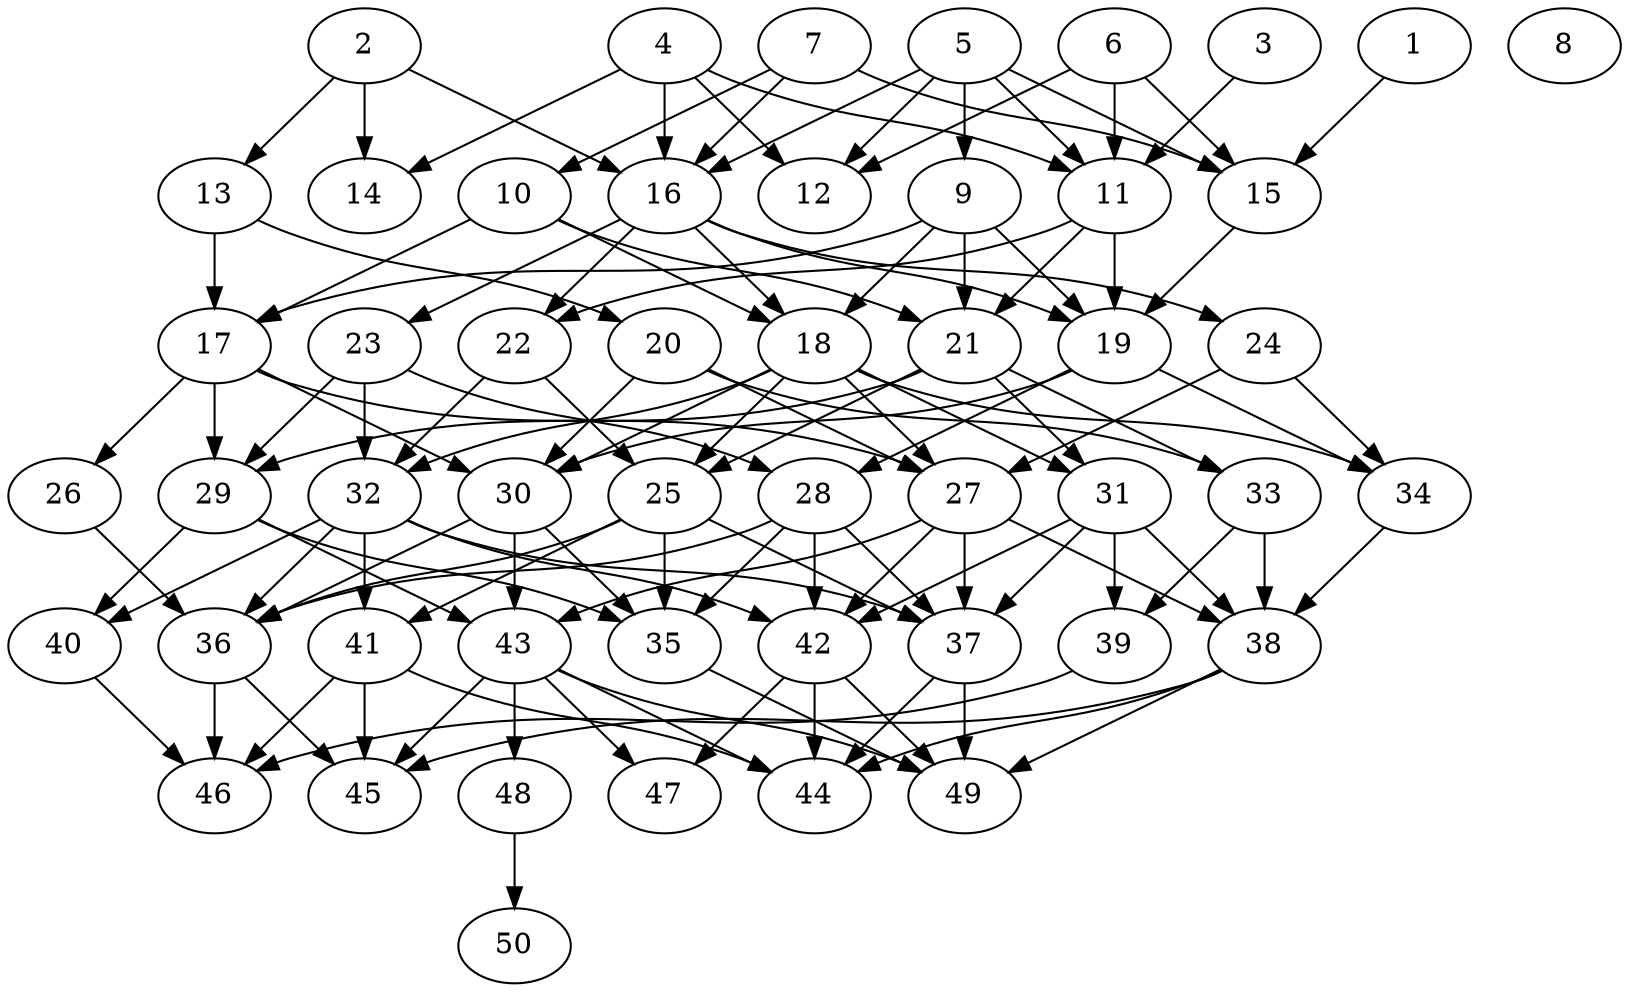 // DAG automatically generated by daggen at Fri Jul 29 10:10:30 2022
// ./daggen --dot -n 50 --ccr 0.5 --fat 0.5 --regular 0.5 --density 0.5 -o data/50/random_50_4.gv 
digraph G {
  1 [compute_size="4211822665", trans_size="348165", result_size="29696", ram="37019276",alpha="0.05"]
  1 -> 15 [size ="29696"]
  2 [compute_size="1413502620", trans_size="478818", result_size="70656", ram="49518096",alpha="0.06"]
  2 -> 13 [size ="70656"]
  2 -> 14 [size ="70656"]
  2 -> 16 [size ="70656"]
  3 [compute_size="487081428003", trans_size="320672", result_size="54272", ram="3311962",alpha="0.02"]
  3 -> 11 [size ="54272"]
  4 [compute_size="549755813888", trans_size="222948", result_size="91136", ram="8785781",alpha="0.00"]
  4 -> 11 [size ="91136"]
  4 -> 12 [size ="91136"]
  4 -> 14 [size ="91136"]
  4 -> 16 [size ="91136"]
  5 [compute_size="4776455034", trans_size="1023090", result_size="29696", ram="15435486",alpha="0.04"]
  5 -> 9 [size ="29696"]
  5 -> 11 [size ="29696"]
  5 -> 12 [size ="29696"]
  5 -> 15 [size ="29696"]
  5 -> 16 [size ="29696"]
  6 [compute_size="135918692871", trans_size="1019444", result_size="9216", ram="45820280",alpha="0.00"]
  6 -> 11 [size ="9216"]
  6 -> 12 [size ="9216"]
  6 -> 15 [size ="9216"]
  7 [compute_size="20378531128", trans_size="523989", result_size="91136", ram="26298530",alpha="0.15"]
  7 -> 10 [size ="91136"]
  7 -> 15 [size ="91136"]
  7 -> 16 [size ="91136"]
  8 [compute_size="123053314103", trans_size="809973", result_size="0", ram="49106048",alpha="0.11"]
  9 [compute_size="1073741824000", trans_size="473700", result_size="1024", ram="18916182",alpha="0.01"]
  9 -> 17 [size ="1024"]
  9 -> 18 [size ="1024"]
  9 -> 19 [size ="1024"]
  9 -> 21 [size ="1024"]
  10 [compute_size="321948420711", trans_size="237654", result_size="13312", ram="42514244",alpha="0.07"]
  10 -> 17 [size ="13312"]
  10 -> 18 [size ="13312"]
  10 -> 21 [size ="13312"]
  11 [compute_size="1073741824000", trans_size="313806", result_size="1024", ram="33474508",alpha="0.14"]
  11 -> 19 [size ="1024"]
  11 -> 21 [size ="1024"]
  11 -> 22 [size ="1024"]
  12 [compute_size="99649925868", trans_size="938876", result_size="0", ram="7583832",alpha="0.10"]
  13 [compute_size="270886307671", trans_size="470722", result_size="1024", ram="37506012",alpha="0.01"]
  13 -> 17 [size ="1024"]
  13 -> 20 [size ="1024"]
  14 [compute_size="719294781839", trans_size="608373", result_size="0", ram="49419184",alpha="0.13"]
  15 [compute_size="37829722994", trans_size="877351", result_size="70656", ram="29111418",alpha="0.11"]
  15 -> 19 [size ="70656"]
  16 [compute_size="1073741824000", trans_size="730894", result_size="1024", ram="9240632",alpha="0.18"]
  16 -> 18 [size ="1024"]
  16 -> 19 [size ="1024"]
  16 -> 22 [size ="1024"]
  16 -> 23 [size ="1024"]
  16 -> 24 [size ="1024"]
  17 [compute_size="4657605650", trans_size="266978", result_size="29696", ram="8457571",alpha="0.12"]
  17 -> 26 [size ="29696"]
  17 -> 27 [size ="29696"]
  17 -> 29 [size ="29696"]
  17 -> 30 [size ="29696"]
  18 [compute_size="368293445632", trans_size="118195", result_size="9216", ram="29539930",alpha="0.11"]
  18 -> 25 [size ="9216"]
  18 -> 27 [size ="9216"]
  18 -> 30 [size ="9216"]
  18 -> 31 [size ="9216"]
  18 -> 32 [size ="9216"]
  18 -> 34 [size ="9216"]
  19 [compute_size="385516285076", trans_size="217398", result_size="91136", ram="17325920",alpha="0.01"]
  19 -> 28 [size ="91136"]
  19 -> 30 [size ="91136"]
  19 -> 34 [size ="91136"]
  20 [compute_size="549755813888", trans_size="753362", result_size="91136", ram="9982478",alpha="0.03"]
  20 -> 27 [size ="91136"]
  20 -> 30 [size ="91136"]
  20 -> 33 [size ="91136"]
  21 [compute_size="11724524452", trans_size="641062", result_size="91136", ram="36357976",alpha="0.13"]
  21 -> 25 [size ="91136"]
  21 -> 29 [size ="91136"]
  21 -> 31 [size ="91136"]
  21 -> 33 [size ="91136"]
  22 [compute_size="782757789696", trans_size="58537", result_size="54272", ram="6244682",alpha="0.19"]
  22 -> 25 [size ="54272"]
  22 -> 32 [size ="54272"]
  23 [compute_size="8589934592", trans_size="196861", result_size="70656", ram="43456100",alpha="0.19"]
  23 -> 28 [size ="70656"]
  23 -> 29 [size ="70656"]
  23 -> 32 [size ="70656"]
  24 [compute_size="949424127406", trans_size="49414", result_size="1024", ram="33648048",alpha="0.01"]
  24 -> 27 [size ="1024"]
  24 -> 34 [size ="1024"]
  25 [compute_size="368293445632", trans_size="191125", result_size="9216", ram="14646571",alpha="0.03"]
  25 -> 35 [size ="9216"]
  25 -> 36 [size ="9216"]
  25 -> 37 [size ="9216"]
  25 -> 41 [size ="9216"]
  26 [compute_size="27209609586", trans_size="469439", result_size="70656", ram="25441342",alpha="0.17"]
  26 -> 36 [size ="70656"]
  27 [compute_size="1065379750320", trans_size="951055", result_size="54272", ram="18298030",alpha="0.13"]
  27 -> 37 [size ="54272"]
  27 -> 38 [size ="54272"]
  27 -> 42 [size ="54272"]
  27 -> 43 [size ="54272"]
  28 [compute_size="1073741824000", trans_size="646385", result_size="1024", ram="18965038",alpha="0.13"]
  28 -> 35 [size ="1024"]
  28 -> 36 [size ="1024"]
  28 -> 37 [size ="1024"]
  28 -> 42 [size ="1024"]
  29 [compute_size="34111546200", trans_size="58563", result_size="91136", ram="10689545",alpha="0.10"]
  29 -> 35 [size ="91136"]
  29 -> 40 [size ="91136"]
  29 -> 43 [size ="91136"]
  30 [compute_size="5474253058", trans_size="312460", result_size="74752", ram="46795828",alpha="0.06"]
  30 -> 35 [size ="74752"]
  30 -> 36 [size ="74752"]
  30 -> 43 [size ="74752"]
  31 [compute_size="8188314320", trans_size="783136", result_size="74752", ram="52119296",alpha="0.03"]
  31 -> 37 [size ="74752"]
  31 -> 38 [size ="74752"]
  31 -> 39 [size ="74752"]
  31 -> 42 [size ="74752"]
  32 [compute_size="368293445632", trans_size="63253", result_size="9216", ram="549771",alpha="0.03"]
  32 -> 36 [size ="9216"]
  32 -> 37 [size ="9216"]
  32 -> 40 [size ="9216"]
  32 -> 41 [size ="9216"]
  32 -> 42 [size ="9216"]
  33 [compute_size="1177154791777", trans_size="154889", result_size="1024", ram="9413300",alpha="0.02"]
  33 -> 38 [size ="1024"]
  33 -> 39 [size ="1024"]
  34 [compute_size="8283207192", trans_size="587140", result_size="74752", ram="18869024",alpha="0.04"]
  34 -> 38 [size ="74752"]
  35 [compute_size="37002410455", trans_size="519520", result_size="54272", ram="14938035",alpha="0.15"]
  35 -> 49 [size ="54272"]
  36 [compute_size="68719476736", trans_size="562151", result_size="74752", ram="6023250",alpha="0.20"]
  36 -> 45 [size ="74752"]
  36 -> 46 [size ="74752"]
  37 [compute_size="20167243096", trans_size="1015132", result_size="9216", ram="31176886",alpha="0.17"]
  37 -> 44 [size ="9216"]
  37 -> 49 [size ="9216"]
  38 [compute_size="8323202483", trans_size="227456", result_size="74752", ram="8570628",alpha="0.11"]
  38 -> 44 [size ="74752"]
  38 -> 45 [size ="74752"]
  38 -> 49 [size ="74752"]
  39 [compute_size="1073741824000", trans_size="438574", result_size="1024", ram="14141286",alpha="0.09"]
  39 -> 46 [size ="1024"]
  40 [compute_size="368293445632", trans_size="831931", result_size="9216", ram="31623378",alpha="0.12"]
  40 -> 46 [size ="9216"]
  41 [compute_size="31160752452", trans_size="560866", result_size="91136", ram="12999082",alpha="0.00"]
  41 -> 44 [size ="91136"]
  41 -> 45 [size ="91136"]
  41 -> 46 [size ="91136"]
  42 [compute_size="782757789696", trans_size="84006", result_size="54272", ram="23431560",alpha="0.15"]
  42 -> 44 [size ="54272"]
  42 -> 47 [size ="54272"]
  42 -> 49 [size ="54272"]
  43 [compute_size="482995775064", trans_size="611509", result_size="13312", ram="36612520",alpha="0.15"]
  43 -> 44 [size ="13312"]
  43 -> 45 [size ="13312"]
  43 -> 47 [size ="13312"]
  43 -> 48 [size ="13312"]
  43 -> 49 [size ="13312"]
  44 [compute_size="24769712257", trans_size="835522", result_size="0", ram="33623780",alpha="0.03"]
  45 [compute_size="8884018886", trans_size="934525", result_size="0", ram="5398934",alpha="0.20"]
  46 [compute_size="1286404830", trans_size="555361", result_size="0", ram="33625652",alpha="0.02"]
  47 [compute_size="232178811427", trans_size="93159", result_size="0", ram="31074178",alpha="0.04"]
  48 [compute_size="28991029248", trans_size="669600", result_size="29696", ram="12713206",alpha="0.17"]
  48 -> 50 [size ="29696"]
  49 [compute_size="27286864418", trans_size="796991", result_size="0", ram="10787748",alpha="0.19"]
  50 [compute_size="18080309738", trans_size="617263", result_size="0", ram="13749321",alpha="0.12"]
}